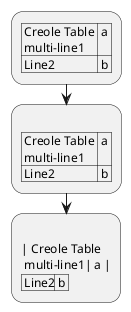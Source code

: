 {
  "sha1": "2nowjno9r1ldabag0ow8q60u6573iq4",
  "insertion": {
    "when": "2024-11-27T18:06:12.519Z",
    "user": "The-Lum"
  }
}
@startuml
' Adapted from https://forum.plantuml.net/18126/multi-line-creole-tables-broken-activity-diagrams-since-2023
:| Creole Table \\n multi-line1| a |\n| Line2| b |;
:
| Creole Table \n multi-line1| a |
| Line2| b |;
:
| Creole Table %newline() multi-line1| a |
| Line2| b |;
@enduml
